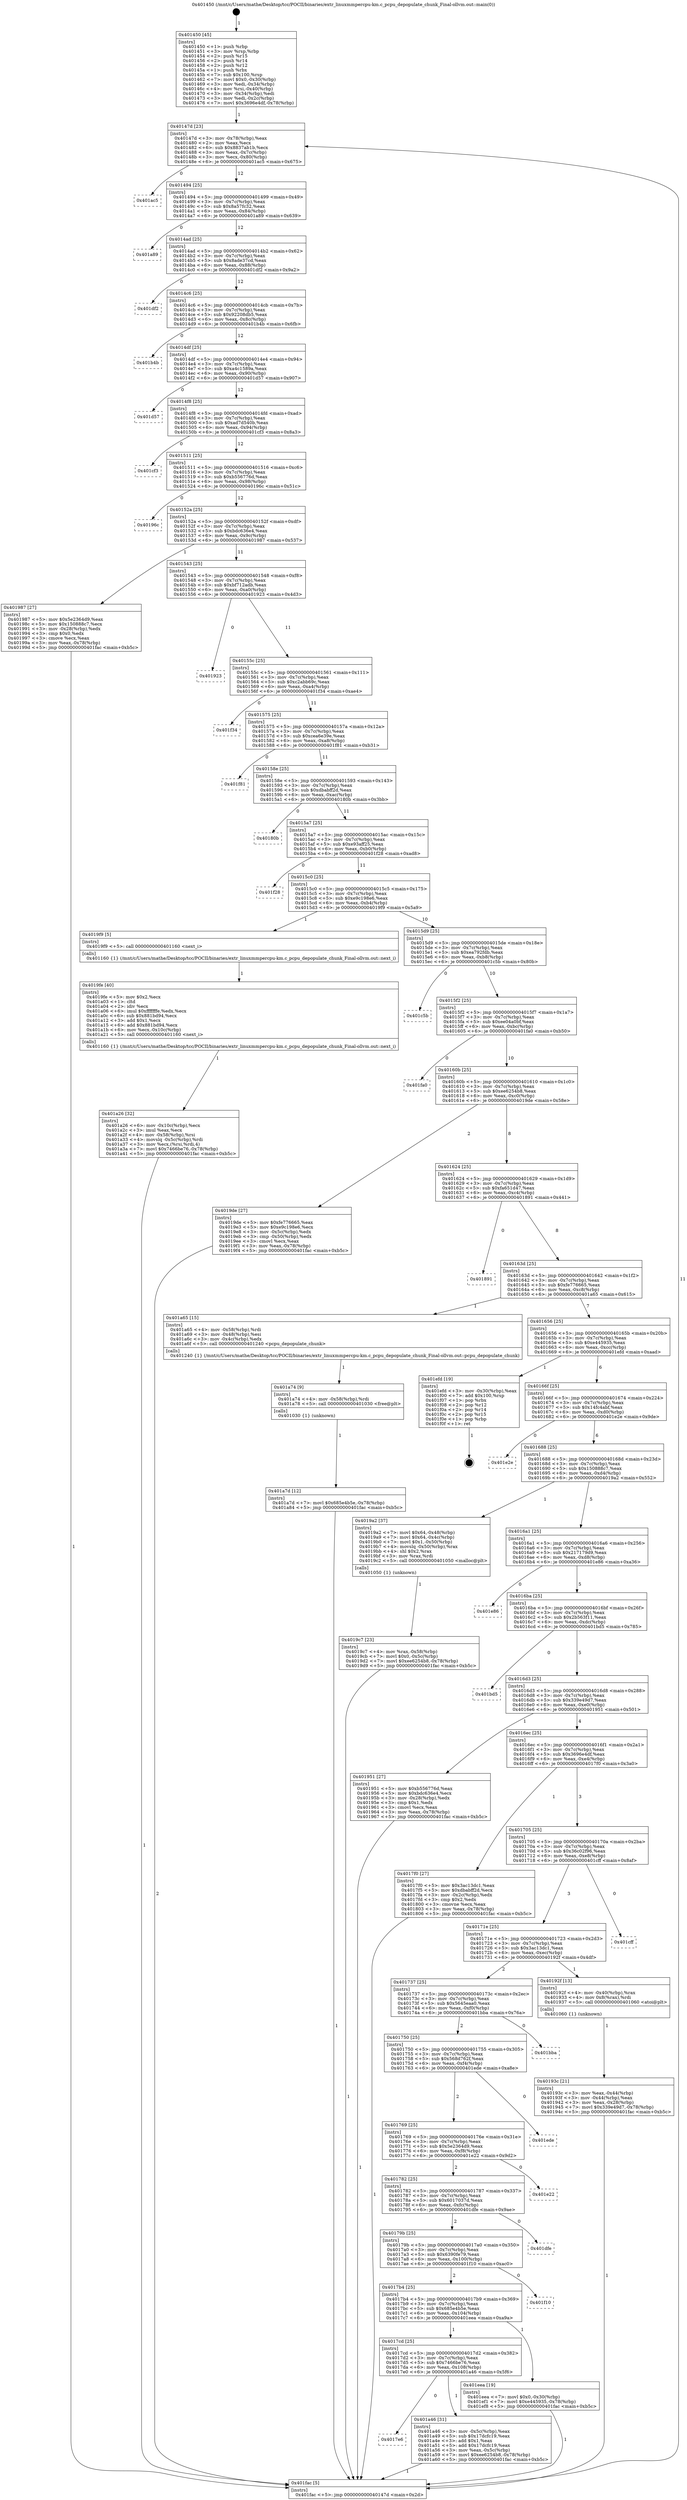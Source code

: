 digraph "0x401450" {
  label = "0x401450 (/mnt/c/Users/mathe/Desktop/tcc/POCII/binaries/extr_linuxmmpercpu-km.c_pcpu_depopulate_chunk_Final-ollvm.out::main(0))"
  labelloc = "t"
  node[shape=record]

  Entry [label="",width=0.3,height=0.3,shape=circle,fillcolor=black,style=filled]
  "0x40147d" [label="{
     0x40147d [23]\l
     | [instrs]\l
     &nbsp;&nbsp;0x40147d \<+3\>: mov -0x78(%rbp),%eax\l
     &nbsp;&nbsp;0x401480 \<+2\>: mov %eax,%ecx\l
     &nbsp;&nbsp;0x401482 \<+6\>: sub $0x8837ab1b,%ecx\l
     &nbsp;&nbsp;0x401488 \<+3\>: mov %eax,-0x7c(%rbp)\l
     &nbsp;&nbsp;0x40148b \<+3\>: mov %ecx,-0x80(%rbp)\l
     &nbsp;&nbsp;0x40148e \<+6\>: je 0000000000401ac5 \<main+0x675\>\l
  }"]
  "0x401ac5" [label="{
     0x401ac5\l
  }", style=dashed]
  "0x401494" [label="{
     0x401494 [25]\l
     | [instrs]\l
     &nbsp;&nbsp;0x401494 \<+5\>: jmp 0000000000401499 \<main+0x49\>\l
     &nbsp;&nbsp;0x401499 \<+3\>: mov -0x7c(%rbp),%eax\l
     &nbsp;&nbsp;0x40149c \<+5\>: sub $0x8a57fc32,%eax\l
     &nbsp;&nbsp;0x4014a1 \<+6\>: mov %eax,-0x84(%rbp)\l
     &nbsp;&nbsp;0x4014a7 \<+6\>: je 0000000000401a89 \<main+0x639\>\l
  }"]
  Exit [label="",width=0.3,height=0.3,shape=circle,fillcolor=black,style=filled,peripheries=2]
  "0x401a89" [label="{
     0x401a89\l
  }", style=dashed]
  "0x4014ad" [label="{
     0x4014ad [25]\l
     | [instrs]\l
     &nbsp;&nbsp;0x4014ad \<+5\>: jmp 00000000004014b2 \<main+0x62\>\l
     &nbsp;&nbsp;0x4014b2 \<+3\>: mov -0x7c(%rbp),%eax\l
     &nbsp;&nbsp;0x4014b5 \<+5\>: sub $0x8ade37cd,%eax\l
     &nbsp;&nbsp;0x4014ba \<+6\>: mov %eax,-0x88(%rbp)\l
     &nbsp;&nbsp;0x4014c0 \<+6\>: je 0000000000401df2 \<main+0x9a2\>\l
  }"]
  "0x401a7d" [label="{
     0x401a7d [12]\l
     | [instrs]\l
     &nbsp;&nbsp;0x401a7d \<+7\>: movl $0x685e4b5e,-0x78(%rbp)\l
     &nbsp;&nbsp;0x401a84 \<+5\>: jmp 0000000000401fac \<main+0xb5c\>\l
  }"]
  "0x401df2" [label="{
     0x401df2\l
  }", style=dashed]
  "0x4014c6" [label="{
     0x4014c6 [25]\l
     | [instrs]\l
     &nbsp;&nbsp;0x4014c6 \<+5\>: jmp 00000000004014cb \<main+0x7b\>\l
     &nbsp;&nbsp;0x4014cb \<+3\>: mov -0x7c(%rbp),%eax\l
     &nbsp;&nbsp;0x4014ce \<+5\>: sub $0x92208db5,%eax\l
     &nbsp;&nbsp;0x4014d3 \<+6\>: mov %eax,-0x8c(%rbp)\l
     &nbsp;&nbsp;0x4014d9 \<+6\>: je 0000000000401b4b \<main+0x6fb\>\l
  }"]
  "0x401a74" [label="{
     0x401a74 [9]\l
     | [instrs]\l
     &nbsp;&nbsp;0x401a74 \<+4\>: mov -0x58(%rbp),%rdi\l
     &nbsp;&nbsp;0x401a78 \<+5\>: call 0000000000401030 \<free@plt\>\l
     | [calls]\l
     &nbsp;&nbsp;0x401030 \{1\} (unknown)\l
  }"]
  "0x401b4b" [label="{
     0x401b4b\l
  }", style=dashed]
  "0x4014df" [label="{
     0x4014df [25]\l
     | [instrs]\l
     &nbsp;&nbsp;0x4014df \<+5\>: jmp 00000000004014e4 \<main+0x94\>\l
     &nbsp;&nbsp;0x4014e4 \<+3\>: mov -0x7c(%rbp),%eax\l
     &nbsp;&nbsp;0x4014e7 \<+5\>: sub $0xa4c1589a,%eax\l
     &nbsp;&nbsp;0x4014ec \<+6\>: mov %eax,-0x90(%rbp)\l
     &nbsp;&nbsp;0x4014f2 \<+6\>: je 0000000000401d57 \<main+0x907\>\l
  }"]
  "0x4017e6" [label="{
     0x4017e6\l
  }", style=dashed]
  "0x401d57" [label="{
     0x401d57\l
  }", style=dashed]
  "0x4014f8" [label="{
     0x4014f8 [25]\l
     | [instrs]\l
     &nbsp;&nbsp;0x4014f8 \<+5\>: jmp 00000000004014fd \<main+0xad\>\l
     &nbsp;&nbsp;0x4014fd \<+3\>: mov -0x7c(%rbp),%eax\l
     &nbsp;&nbsp;0x401500 \<+5\>: sub $0xad7d540b,%eax\l
     &nbsp;&nbsp;0x401505 \<+6\>: mov %eax,-0x94(%rbp)\l
     &nbsp;&nbsp;0x40150b \<+6\>: je 0000000000401cf3 \<main+0x8a3\>\l
  }"]
  "0x401a46" [label="{
     0x401a46 [31]\l
     | [instrs]\l
     &nbsp;&nbsp;0x401a46 \<+3\>: mov -0x5c(%rbp),%eax\l
     &nbsp;&nbsp;0x401a49 \<+5\>: sub $0x17dcfc19,%eax\l
     &nbsp;&nbsp;0x401a4e \<+3\>: add $0x1,%eax\l
     &nbsp;&nbsp;0x401a51 \<+5\>: add $0x17dcfc19,%eax\l
     &nbsp;&nbsp;0x401a56 \<+3\>: mov %eax,-0x5c(%rbp)\l
     &nbsp;&nbsp;0x401a59 \<+7\>: movl $0xee6254b8,-0x78(%rbp)\l
     &nbsp;&nbsp;0x401a60 \<+5\>: jmp 0000000000401fac \<main+0xb5c\>\l
  }"]
  "0x401cf3" [label="{
     0x401cf3\l
  }", style=dashed]
  "0x401511" [label="{
     0x401511 [25]\l
     | [instrs]\l
     &nbsp;&nbsp;0x401511 \<+5\>: jmp 0000000000401516 \<main+0xc6\>\l
     &nbsp;&nbsp;0x401516 \<+3\>: mov -0x7c(%rbp),%eax\l
     &nbsp;&nbsp;0x401519 \<+5\>: sub $0xb556776d,%eax\l
     &nbsp;&nbsp;0x40151e \<+6\>: mov %eax,-0x98(%rbp)\l
     &nbsp;&nbsp;0x401524 \<+6\>: je 000000000040196c \<main+0x51c\>\l
  }"]
  "0x4017cd" [label="{
     0x4017cd [25]\l
     | [instrs]\l
     &nbsp;&nbsp;0x4017cd \<+5\>: jmp 00000000004017d2 \<main+0x382\>\l
     &nbsp;&nbsp;0x4017d2 \<+3\>: mov -0x7c(%rbp),%eax\l
     &nbsp;&nbsp;0x4017d5 \<+5\>: sub $0x7466be76,%eax\l
     &nbsp;&nbsp;0x4017da \<+6\>: mov %eax,-0x108(%rbp)\l
     &nbsp;&nbsp;0x4017e0 \<+6\>: je 0000000000401a46 \<main+0x5f6\>\l
  }"]
  "0x40196c" [label="{
     0x40196c\l
  }", style=dashed]
  "0x40152a" [label="{
     0x40152a [25]\l
     | [instrs]\l
     &nbsp;&nbsp;0x40152a \<+5\>: jmp 000000000040152f \<main+0xdf\>\l
     &nbsp;&nbsp;0x40152f \<+3\>: mov -0x7c(%rbp),%eax\l
     &nbsp;&nbsp;0x401532 \<+5\>: sub $0xbdc636e4,%eax\l
     &nbsp;&nbsp;0x401537 \<+6\>: mov %eax,-0x9c(%rbp)\l
     &nbsp;&nbsp;0x40153d \<+6\>: je 0000000000401987 \<main+0x537\>\l
  }"]
  "0x401eea" [label="{
     0x401eea [19]\l
     | [instrs]\l
     &nbsp;&nbsp;0x401eea \<+7\>: movl $0x0,-0x30(%rbp)\l
     &nbsp;&nbsp;0x401ef1 \<+7\>: movl $0xe445935,-0x78(%rbp)\l
     &nbsp;&nbsp;0x401ef8 \<+5\>: jmp 0000000000401fac \<main+0xb5c\>\l
  }"]
  "0x401987" [label="{
     0x401987 [27]\l
     | [instrs]\l
     &nbsp;&nbsp;0x401987 \<+5\>: mov $0x5e2364d9,%eax\l
     &nbsp;&nbsp;0x40198c \<+5\>: mov $0x150888c7,%ecx\l
     &nbsp;&nbsp;0x401991 \<+3\>: mov -0x28(%rbp),%edx\l
     &nbsp;&nbsp;0x401994 \<+3\>: cmp $0x0,%edx\l
     &nbsp;&nbsp;0x401997 \<+3\>: cmove %ecx,%eax\l
     &nbsp;&nbsp;0x40199a \<+3\>: mov %eax,-0x78(%rbp)\l
     &nbsp;&nbsp;0x40199d \<+5\>: jmp 0000000000401fac \<main+0xb5c\>\l
  }"]
  "0x401543" [label="{
     0x401543 [25]\l
     | [instrs]\l
     &nbsp;&nbsp;0x401543 \<+5\>: jmp 0000000000401548 \<main+0xf8\>\l
     &nbsp;&nbsp;0x401548 \<+3\>: mov -0x7c(%rbp),%eax\l
     &nbsp;&nbsp;0x40154b \<+5\>: sub $0xbf712adb,%eax\l
     &nbsp;&nbsp;0x401550 \<+6\>: mov %eax,-0xa0(%rbp)\l
     &nbsp;&nbsp;0x401556 \<+6\>: je 0000000000401923 \<main+0x4d3\>\l
  }"]
  "0x4017b4" [label="{
     0x4017b4 [25]\l
     | [instrs]\l
     &nbsp;&nbsp;0x4017b4 \<+5\>: jmp 00000000004017b9 \<main+0x369\>\l
     &nbsp;&nbsp;0x4017b9 \<+3\>: mov -0x7c(%rbp),%eax\l
     &nbsp;&nbsp;0x4017bc \<+5\>: sub $0x685e4b5e,%eax\l
     &nbsp;&nbsp;0x4017c1 \<+6\>: mov %eax,-0x104(%rbp)\l
     &nbsp;&nbsp;0x4017c7 \<+6\>: je 0000000000401eea \<main+0xa9a\>\l
  }"]
  "0x401923" [label="{
     0x401923\l
  }", style=dashed]
  "0x40155c" [label="{
     0x40155c [25]\l
     | [instrs]\l
     &nbsp;&nbsp;0x40155c \<+5\>: jmp 0000000000401561 \<main+0x111\>\l
     &nbsp;&nbsp;0x401561 \<+3\>: mov -0x7c(%rbp),%eax\l
     &nbsp;&nbsp;0x401564 \<+5\>: sub $0xc2abb69c,%eax\l
     &nbsp;&nbsp;0x401569 \<+6\>: mov %eax,-0xa4(%rbp)\l
     &nbsp;&nbsp;0x40156f \<+6\>: je 0000000000401f34 \<main+0xae4\>\l
  }"]
  "0x401f10" [label="{
     0x401f10\l
  }", style=dashed]
  "0x401f34" [label="{
     0x401f34\l
  }", style=dashed]
  "0x401575" [label="{
     0x401575 [25]\l
     | [instrs]\l
     &nbsp;&nbsp;0x401575 \<+5\>: jmp 000000000040157a \<main+0x12a\>\l
     &nbsp;&nbsp;0x40157a \<+3\>: mov -0x7c(%rbp),%eax\l
     &nbsp;&nbsp;0x40157d \<+5\>: sub $0xcea6e39e,%eax\l
     &nbsp;&nbsp;0x401582 \<+6\>: mov %eax,-0xa8(%rbp)\l
     &nbsp;&nbsp;0x401588 \<+6\>: je 0000000000401f81 \<main+0xb31\>\l
  }"]
  "0x40179b" [label="{
     0x40179b [25]\l
     | [instrs]\l
     &nbsp;&nbsp;0x40179b \<+5\>: jmp 00000000004017a0 \<main+0x350\>\l
     &nbsp;&nbsp;0x4017a0 \<+3\>: mov -0x7c(%rbp),%eax\l
     &nbsp;&nbsp;0x4017a3 \<+5\>: sub $0x6390fe79,%eax\l
     &nbsp;&nbsp;0x4017a8 \<+6\>: mov %eax,-0x100(%rbp)\l
     &nbsp;&nbsp;0x4017ae \<+6\>: je 0000000000401f10 \<main+0xac0\>\l
  }"]
  "0x401f81" [label="{
     0x401f81\l
  }", style=dashed]
  "0x40158e" [label="{
     0x40158e [25]\l
     | [instrs]\l
     &nbsp;&nbsp;0x40158e \<+5\>: jmp 0000000000401593 \<main+0x143\>\l
     &nbsp;&nbsp;0x401593 \<+3\>: mov -0x7c(%rbp),%eax\l
     &nbsp;&nbsp;0x401596 \<+5\>: sub $0xdbabff2d,%eax\l
     &nbsp;&nbsp;0x40159b \<+6\>: mov %eax,-0xac(%rbp)\l
     &nbsp;&nbsp;0x4015a1 \<+6\>: je 000000000040180b \<main+0x3bb\>\l
  }"]
  "0x401dfe" [label="{
     0x401dfe\l
  }", style=dashed]
  "0x40180b" [label="{
     0x40180b\l
  }", style=dashed]
  "0x4015a7" [label="{
     0x4015a7 [25]\l
     | [instrs]\l
     &nbsp;&nbsp;0x4015a7 \<+5\>: jmp 00000000004015ac \<main+0x15c\>\l
     &nbsp;&nbsp;0x4015ac \<+3\>: mov -0x7c(%rbp),%eax\l
     &nbsp;&nbsp;0x4015af \<+5\>: sub $0xe93aff25,%eax\l
     &nbsp;&nbsp;0x4015b4 \<+6\>: mov %eax,-0xb0(%rbp)\l
     &nbsp;&nbsp;0x4015ba \<+6\>: je 0000000000401f28 \<main+0xad8\>\l
  }"]
  "0x401782" [label="{
     0x401782 [25]\l
     | [instrs]\l
     &nbsp;&nbsp;0x401782 \<+5\>: jmp 0000000000401787 \<main+0x337\>\l
     &nbsp;&nbsp;0x401787 \<+3\>: mov -0x7c(%rbp),%eax\l
     &nbsp;&nbsp;0x40178a \<+5\>: sub $0x6017037d,%eax\l
     &nbsp;&nbsp;0x40178f \<+6\>: mov %eax,-0xfc(%rbp)\l
     &nbsp;&nbsp;0x401795 \<+6\>: je 0000000000401dfe \<main+0x9ae\>\l
  }"]
  "0x401f28" [label="{
     0x401f28\l
  }", style=dashed]
  "0x4015c0" [label="{
     0x4015c0 [25]\l
     | [instrs]\l
     &nbsp;&nbsp;0x4015c0 \<+5\>: jmp 00000000004015c5 \<main+0x175\>\l
     &nbsp;&nbsp;0x4015c5 \<+3\>: mov -0x7c(%rbp),%eax\l
     &nbsp;&nbsp;0x4015c8 \<+5\>: sub $0xe9c198e6,%eax\l
     &nbsp;&nbsp;0x4015cd \<+6\>: mov %eax,-0xb4(%rbp)\l
     &nbsp;&nbsp;0x4015d3 \<+6\>: je 00000000004019f9 \<main+0x5a9\>\l
  }"]
  "0x401e22" [label="{
     0x401e22\l
  }", style=dashed]
  "0x4019f9" [label="{
     0x4019f9 [5]\l
     | [instrs]\l
     &nbsp;&nbsp;0x4019f9 \<+5\>: call 0000000000401160 \<next_i\>\l
     | [calls]\l
     &nbsp;&nbsp;0x401160 \{1\} (/mnt/c/Users/mathe/Desktop/tcc/POCII/binaries/extr_linuxmmpercpu-km.c_pcpu_depopulate_chunk_Final-ollvm.out::next_i)\l
  }"]
  "0x4015d9" [label="{
     0x4015d9 [25]\l
     | [instrs]\l
     &nbsp;&nbsp;0x4015d9 \<+5\>: jmp 00000000004015de \<main+0x18e\>\l
     &nbsp;&nbsp;0x4015de \<+3\>: mov -0x7c(%rbp),%eax\l
     &nbsp;&nbsp;0x4015e1 \<+5\>: sub $0xea792fdb,%eax\l
     &nbsp;&nbsp;0x4015e6 \<+6\>: mov %eax,-0xb8(%rbp)\l
     &nbsp;&nbsp;0x4015ec \<+6\>: je 0000000000401c5b \<main+0x80b\>\l
  }"]
  "0x401769" [label="{
     0x401769 [25]\l
     | [instrs]\l
     &nbsp;&nbsp;0x401769 \<+5\>: jmp 000000000040176e \<main+0x31e\>\l
     &nbsp;&nbsp;0x40176e \<+3\>: mov -0x7c(%rbp),%eax\l
     &nbsp;&nbsp;0x401771 \<+5\>: sub $0x5e2364d9,%eax\l
     &nbsp;&nbsp;0x401776 \<+6\>: mov %eax,-0xf8(%rbp)\l
     &nbsp;&nbsp;0x40177c \<+6\>: je 0000000000401e22 \<main+0x9d2\>\l
  }"]
  "0x401c5b" [label="{
     0x401c5b\l
  }", style=dashed]
  "0x4015f2" [label="{
     0x4015f2 [25]\l
     | [instrs]\l
     &nbsp;&nbsp;0x4015f2 \<+5\>: jmp 00000000004015f7 \<main+0x1a7\>\l
     &nbsp;&nbsp;0x4015f7 \<+3\>: mov -0x7c(%rbp),%eax\l
     &nbsp;&nbsp;0x4015fa \<+5\>: sub $0xee04a0bf,%eax\l
     &nbsp;&nbsp;0x4015ff \<+6\>: mov %eax,-0xbc(%rbp)\l
     &nbsp;&nbsp;0x401605 \<+6\>: je 0000000000401fa0 \<main+0xb50\>\l
  }"]
  "0x401ede" [label="{
     0x401ede\l
  }", style=dashed]
  "0x401fa0" [label="{
     0x401fa0\l
  }", style=dashed]
  "0x40160b" [label="{
     0x40160b [25]\l
     | [instrs]\l
     &nbsp;&nbsp;0x40160b \<+5\>: jmp 0000000000401610 \<main+0x1c0\>\l
     &nbsp;&nbsp;0x401610 \<+3\>: mov -0x7c(%rbp),%eax\l
     &nbsp;&nbsp;0x401613 \<+5\>: sub $0xee6254b8,%eax\l
     &nbsp;&nbsp;0x401618 \<+6\>: mov %eax,-0xc0(%rbp)\l
     &nbsp;&nbsp;0x40161e \<+6\>: je 00000000004019de \<main+0x58e\>\l
  }"]
  "0x401750" [label="{
     0x401750 [25]\l
     | [instrs]\l
     &nbsp;&nbsp;0x401750 \<+5\>: jmp 0000000000401755 \<main+0x305\>\l
     &nbsp;&nbsp;0x401755 \<+3\>: mov -0x7c(%rbp),%eax\l
     &nbsp;&nbsp;0x401758 \<+5\>: sub $0x568d762f,%eax\l
     &nbsp;&nbsp;0x40175d \<+6\>: mov %eax,-0xf4(%rbp)\l
     &nbsp;&nbsp;0x401763 \<+6\>: je 0000000000401ede \<main+0xa8e\>\l
  }"]
  "0x4019de" [label="{
     0x4019de [27]\l
     | [instrs]\l
     &nbsp;&nbsp;0x4019de \<+5\>: mov $0xfe776665,%eax\l
     &nbsp;&nbsp;0x4019e3 \<+5\>: mov $0xe9c198e6,%ecx\l
     &nbsp;&nbsp;0x4019e8 \<+3\>: mov -0x5c(%rbp),%edx\l
     &nbsp;&nbsp;0x4019eb \<+3\>: cmp -0x50(%rbp),%edx\l
     &nbsp;&nbsp;0x4019ee \<+3\>: cmovl %ecx,%eax\l
     &nbsp;&nbsp;0x4019f1 \<+3\>: mov %eax,-0x78(%rbp)\l
     &nbsp;&nbsp;0x4019f4 \<+5\>: jmp 0000000000401fac \<main+0xb5c\>\l
  }"]
  "0x401624" [label="{
     0x401624 [25]\l
     | [instrs]\l
     &nbsp;&nbsp;0x401624 \<+5\>: jmp 0000000000401629 \<main+0x1d9\>\l
     &nbsp;&nbsp;0x401629 \<+3\>: mov -0x7c(%rbp),%eax\l
     &nbsp;&nbsp;0x40162c \<+5\>: sub $0xfa651d47,%eax\l
     &nbsp;&nbsp;0x401631 \<+6\>: mov %eax,-0xc4(%rbp)\l
     &nbsp;&nbsp;0x401637 \<+6\>: je 0000000000401891 \<main+0x441\>\l
  }"]
  "0x401bba" [label="{
     0x401bba\l
  }", style=dashed]
  "0x401891" [label="{
     0x401891\l
  }", style=dashed]
  "0x40163d" [label="{
     0x40163d [25]\l
     | [instrs]\l
     &nbsp;&nbsp;0x40163d \<+5\>: jmp 0000000000401642 \<main+0x1f2\>\l
     &nbsp;&nbsp;0x401642 \<+3\>: mov -0x7c(%rbp),%eax\l
     &nbsp;&nbsp;0x401645 \<+5\>: sub $0xfe776665,%eax\l
     &nbsp;&nbsp;0x40164a \<+6\>: mov %eax,-0xc8(%rbp)\l
     &nbsp;&nbsp;0x401650 \<+6\>: je 0000000000401a65 \<main+0x615\>\l
  }"]
  "0x401a26" [label="{
     0x401a26 [32]\l
     | [instrs]\l
     &nbsp;&nbsp;0x401a26 \<+6\>: mov -0x10c(%rbp),%ecx\l
     &nbsp;&nbsp;0x401a2c \<+3\>: imul %eax,%ecx\l
     &nbsp;&nbsp;0x401a2f \<+4\>: mov -0x58(%rbp),%rsi\l
     &nbsp;&nbsp;0x401a33 \<+4\>: movslq -0x5c(%rbp),%rdi\l
     &nbsp;&nbsp;0x401a37 \<+3\>: mov %ecx,(%rsi,%rdi,4)\l
     &nbsp;&nbsp;0x401a3a \<+7\>: movl $0x7466be76,-0x78(%rbp)\l
     &nbsp;&nbsp;0x401a41 \<+5\>: jmp 0000000000401fac \<main+0xb5c\>\l
  }"]
  "0x401a65" [label="{
     0x401a65 [15]\l
     | [instrs]\l
     &nbsp;&nbsp;0x401a65 \<+4\>: mov -0x58(%rbp),%rdi\l
     &nbsp;&nbsp;0x401a69 \<+3\>: mov -0x48(%rbp),%esi\l
     &nbsp;&nbsp;0x401a6c \<+3\>: mov -0x4c(%rbp),%edx\l
     &nbsp;&nbsp;0x401a6f \<+5\>: call 0000000000401240 \<pcpu_depopulate_chunk\>\l
     | [calls]\l
     &nbsp;&nbsp;0x401240 \{1\} (/mnt/c/Users/mathe/Desktop/tcc/POCII/binaries/extr_linuxmmpercpu-km.c_pcpu_depopulate_chunk_Final-ollvm.out::pcpu_depopulate_chunk)\l
  }"]
  "0x401656" [label="{
     0x401656 [25]\l
     | [instrs]\l
     &nbsp;&nbsp;0x401656 \<+5\>: jmp 000000000040165b \<main+0x20b\>\l
     &nbsp;&nbsp;0x40165b \<+3\>: mov -0x7c(%rbp),%eax\l
     &nbsp;&nbsp;0x40165e \<+5\>: sub $0xe445935,%eax\l
     &nbsp;&nbsp;0x401663 \<+6\>: mov %eax,-0xcc(%rbp)\l
     &nbsp;&nbsp;0x401669 \<+6\>: je 0000000000401efd \<main+0xaad\>\l
  }"]
  "0x4019fe" [label="{
     0x4019fe [40]\l
     | [instrs]\l
     &nbsp;&nbsp;0x4019fe \<+5\>: mov $0x2,%ecx\l
     &nbsp;&nbsp;0x401a03 \<+1\>: cltd\l
     &nbsp;&nbsp;0x401a04 \<+2\>: idiv %ecx\l
     &nbsp;&nbsp;0x401a06 \<+6\>: imul $0xfffffffe,%edx,%ecx\l
     &nbsp;&nbsp;0x401a0c \<+6\>: sub $0x881bd94,%ecx\l
     &nbsp;&nbsp;0x401a12 \<+3\>: add $0x1,%ecx\l
     &nbsp;&nbsp;0x401a15 \<+6\>: add $0x881bd94,%ecx\l
     &nbsp;&nbsp;0x401a1b \<+6\>: mov %ecx,-0x10c(%rbp)\l
     &nbsp;&nbsp;0x401a21 \<+5\>: call 0000000000401160 \<next_i\>\l
     | [calls]\l
     &nbsp;&nbsp;0x401160 \{1\} (/mnt/c/Users/mathe/Desktop/tcc/POCII/binaries/extr_linuxmmpercpu-km.c_pcpu_depopulate_chunk_Final-ollvm.out::next_i)\l
  }"]
  "0x401efd" [label="{
     0x401efd [19]\l
     | [instrs]\l
     &nbsp;&nbsp;0x401efd \<+3\>: mov -0x30(%rbp),%eax\l
     &nbsp;&nbsp;0x401f00 \<+7\>: add $0x100,%rsp\l
     &nbsp;&nbsp;0x401f07 \<+1\>: pop %rbx\l
     &nbsp;&nbsp;0x401f08 \<+2\>: pop %r12\l
     &nbsp;&nbsp;0x401f0a \<+2\>: pop %r14\l
     &nbsp;&nbsp;0x401f0c \<+2\>: pop %r15\l
     &nbsp;&nbsp;0x401f0e \<+1\>: pop %rbp\l
     &nbsp;&nbsp;0x401f0f \<+1\>: ret\l
  }"]
  "0x40166f" [label="{
     0x40166f [25]\l
     | [instrs]\l
     &nbsp;&nbsp;0x40166f \<+5\>: jmp 0000000000401674 \<main+0x224\>\l
     &nbsp;&nbsp;0x401674 \<+3\>: mov -0x7c(%rbp),%eax\l
     &nbsp;&nbsp;0x401677 \<+5\>: sub $0x14fc4abf,%eax\l
     &nbsp;&nbsp;0x40167c \<+6\>: mov %eax,-0xd0(%rbp)\l
     &nbsp;&nbsp;0x401682 \<+6\>: je 0000000000401e2e \<main+0x9de\>\l
  }"]
  "0x4019c7" [label="{
     0x4019c7 [23]\l
     | [instrs]\l
     &nbsp;&nbsp;0x4019c7 \<+4\>: mov %rax,-0x58(%rbp)\l
     &nbsp;&nbsp;0x4019cb \<+7\>: movl $0x0,-0x5c(%rbp)\l
     &nbsp;&nbsp;0x4019d2 \<+7\>: movl $0xee6254b8,-0x78(%rbp)\l
     &nbsp;&nbsp;0x4019d9 \<+5\>: jmp 0000000000401fac \<main+0xb5c\>\l
  }"]
  "0x401e2e" [label="{
     0x401e2e\l
  }", style=dashed]
  "0x401688" [label="{
     0x401688 [25]\l
     | [instrs]\l
     &nbsp;&nbsp;0x401688 \<+5\>: jmp 000000000040168d \<main+0x23d\>\l
     &nbsp;&nbsp;0x40168d \<+3\>: mov -0x7c(%rbp),%eax\l
     &nbsp;&nbsp;0x401690 \<+5\>: sub $0x150888c7,%eax\l
     &nbsp;&nbsp;0x401695 \<+6\>: mov %eax,-0xd4(%rbp)\l
     &nbsp;&nbsp;0x40169b \<+6\>: je 00000000004019a2 \<main+0x552\>\l
  }"]
  "0x40193c" [label="{
     0x40193c [21]\l
     | [instrs]\l
     &nbsp;&nbsp;0x40193c \<+3\>: mov %eax,-0x44(%rbp)\l
     &nbsp;&nbsp;0x40193f \<+3\>: mov -0x44(%rbp),%eax\l
     &nbsp;&nbsp;0x401942 \<+3\>: mov %eax,-0x28(%rbp)\l
     &nbsp;&nbsp;0x401945 \<+7\>: movl $0x339e49d7,-0x78(%rbp)\l
     &nbsp;&nbsp;0x40194c \<+5\>: jmp 0000000000401fac \<main+0xb5c\>\l
  }"]
  "0x4019a2" [label="{
     0x4019a2 [37]\l
     | [instrs]\l
     &nbsp;&nbsp;0x4019a2 \<+7\>: movl $0x64,-0x48(%rbp)\l
     &nbsp;&nbsp;0x4019a9 \<+7\>: movl $0x64,-0x4c(%rbp)\l
     &nbsp;&nbsp;0x4019b0 \<+7\>: movl $0x1,-0x50(%rbp)\l
     &nbsp;&nbsp;0x4019b7 \<+4\>: movslq -0x50(%rbp),%rax\l
     &nbsp;&nbsp;0x4019bb \<+4\>: shl $0x2,%rax\l
     &nbsp;&nbsp;0x4019bf \<+3\>: mov %rax,%rdi\l
     &nbsp;&nbsp;0x4019c2 \<+5\>: call 0000000000401050 \<malloc@plt\>\l
     | [calls]\l
     &nbsp;&nbsp;0x401050 \{1\} (unknown)\l
  }"]
  "0x4016a1" [label="{
     0x4016a1 [25]\l
     | [instrs]\l
     &nbsp;&nbsp;0x4016a1 \<+5\>: jmp 00000000004016a6 \<main+0x256\>\l
     &nbsp;&nbsp;0x4016a6 \<+3\>: mov -0x7c(%rbp),%eax\l
     &nbsp;&nbsp;0x4016a9 \<+5\>: sub $0x217179d9,%eax\l
     &nbsp;&nbsp;0x4016ae \<+6\>: mov %eax,-0xd8(%rbp)\l
     &nbsp;&nbsp;0x4016b4 \<+6\>: je 0000000000401e86 \<main+0xa36\>\l
  }"]
  "0x401737" [label="{
     0x401737 [25]\l
     | [instrs]\l
     &nbsp;&nbsp;0x401737 \<+5\>: jmp 000000000040173c \<main+0x2ec\>\l
     &nbsp;&nbsp;0x40173c \<+3\>: mov -0x7c(%rbp),%eax\l
     &nbsp;&nbsp;0x40173f \<+5\>: sub $0x5645eaa0,%eax\l
     &nbsp;&nbsp;0x401744 \<+6\>: mov %eax,-0xf0(%rbp)\l
     &nbsp;&nbsp;0x40174a \<+6\>: je 0000000000401bba \<main+0x76a\>\l
  }"]
  "0x401e86" [label="{
     0x401e86\l
  }", style=dashed]
  "0x4016ba" [label="{
     0x4016ba [25]\l
     | [instrs]\l
     &nbsp;&nbsp;0x4016ba \<+5\>: jmp 00000000004016bf \<main+0x26f\>\l
     &nbsp;&nbsp;0x4016bf \<+3\>: mov -0x7c(%rbp),%eax\l
     &nbsp;&nbsp;0x4016c2 \<+5\>: sub $0x2b563f11,%eax\l
     &nbsp;&nbsp;0x4016c7 \<+6\>: mov %eax,-0xdc(%rbp)\l
     &nbsp;&nbsp;0x4016cd \<+6\>: je 0000000000401bd5 \<main+0x785\>\l
  }"]
  "0x40192f" [label="{
     0x40192f [13]\l
     | [instrs]\l
     &nbsp;&nbsp;0x40192f \<+4\>: mov -0x40(%rbp),%rax\l
     &nbsp;&nbsp;0x401933 \<+4\>: mov 0x8(%rax),%rdi\l
     &nbsp;&nbsp;0x401937 \<+5\>: call 0000000000401060 \<atoi@plt\>\l
     | [calls]\l
     &nbsp;&nbsp;0x401060 \{1\} (unknown)\l
  }"]
  "0x401bd5" [label="{
     0x401bd5\l
  }", style=dashed]
  "0x4016d3" [label="{
     0x4016d3 [25]\l
     | [instrs]\l
     &nbsp;&nbsp;0x4016d3 \<+5\>: jmp 00000000004016d8 \<main+0x288\>\l
     &nbsp;&nbsp;0x4016d8 \<+3\>: mov -0x7c(%rbp),%eax\l
     &nbsp;&nbsp;0x4016db \<+5\>: sub $0x339e49d7,%eax\l
     &nbsp;&nbsp;0x4016e0 \<+6\>: mov %eax,-0xe0(%rbp)\l
     &nbsp;&nbsp;0x4016e6 \<+6\>: je 0000000000401951 \<main+0x501\>\l
  }"]
  "0x40171e" [label="{
     0x40171e [25]\l
     | [instrs]\l
     &nbsp;&nbsp;0x40171e \<+5\>: jmp 0000000000401723 \<main+0x2d3\>\l
     &nbsp;&nbsp;0x401723 \<+3\>: mov -0x7c(%rbp),%eax\l
     &nbsp;&nbsp;0x401726 \<+5\>: sub $0x3ac13dc1,%eax\l
     &nbsp;&nbsp;0x40172b \<+6\>: mov %eax,-0xec(%rbp)\l
     &nbsp;&nbsp;0x401731 \<+6\>: je 000000000040192f \<main+0x4df\>\l
  }"]
  "0x401951" [label="{
     0x401951 [27]\l
     | [instrs]\l
     &nbsp;&nbsp;0x401951 \<+5\>: mov $0xb556776d,%eax\l
     &nbsp;&nbsp;0x401956 \<+5\>: mov $0xbdc636e4,%ecx\l
     &nbsp;&nbsp;0x40195b \<+3\>: mov -0x28(%rbp),%edx\l
     &nbsp;&nbsp;0x40195e \<+3\>: cmp $0x1,%edx\l
     &nbsp;&nbsp;0x401961 \<+3\>: cmovl %ecx,%eax\l
     &nbsp;&nbsp;0x401964 \<+3\>: mov %eax,-0x78(%rbp)\l
     &nbsp;&nbsp;0x401967 \<+5\>: jmp 0000000000401fac \<main+0xb5c\>\l
  }"]
  "0x4016ec" [label="{
     0x4016ec [25]\l
     | [instrs]\l
     &nbsp;&nbsp;0x4016ec \<+5\>: jmp 00000000004016f1 \<main+0x2a1\>\l
     &nbsp;&nbsp;0x4016f1 \<+3\>: mov -0x7c(%rbp),%eax\l
     &nbsp;&nbsp;0x4016f4 \<+5\>: sub $0x3696e4df,%eax\l
     &nbsp;&nbsp;0x4016f9 \<+6\>: mov %eax,-0xe4(%rbp)\l
     &nbsp;&nbsp;0x4016ff \<+6\>: je 00000000004017f0 \<main+0x3a0\>\l
  }"]
  "0x401cff" [label="{
     0x401cff\l
  }", style=dashed]
  "0x4017f0" [label="{
     0x4017f0 [27]\l
     | [instrs]\l
     &nbsp;&nbsp;0x4017f0 \<+5\>: mov $0x3ac13dc1,%eax\l
     &nbsp;&nbsp;0x4017f5 \<+5\>: mov $0xdbabff2d,%ecx\l
     &nbsp;&nbsp;0x4017fa \<+3\>: mov -0x2c(%rbp),%edx\l
     &nbsp;&nbsp;0x4017fd \<+3\>: cmp $0x2,%edx\l
     &nbsp;&nbsp;0x401800 \<+3\>: cmovne %ecx,%eax\l
     &nbsp;&nbsp;0x401803 \<+3\>: mov %eax,-0x78(%rbp)\l
     &nbsp;&nbsp;0x401806 \<+5\>: jmp 0000000000401fac \<main+0xb5c\>\l
  }"]
  "0x401705" [label="{
     0x401705 [25]\l
     | [instrs]\l
     &nbsp;&nbsp;0x401705 \<+5\>: jmp 000000000040170a \<main+0x2ba\>\l
     &nbsp;&nbsp;0x40170a \<+3\>: mov -0x7c(%rbp),%eax\l
     &nbsp;&nbsp;0x40170d \<+5\>: sub $0x36c02f96,%eax\l
     &nbsp;&nbsp;0x401712 \<+6\>: mov %eax,-0xe8(%rbp)\l
     &nbsp;&nbsp;0x401718 \<+6\>: je 0000000000401cff \<main+0x8af\>\l
  }"]
  "0x401fac" [label="{
     0x401fac [5]\l
     | [instrs]\l
     &nbsp;&nbsp;0x401fac \<+5\>: jmp 000000000040147d \<main+0x2d\>\l
  }"]
  "0x401450" [label="{
     0x401450 [45]\l
     | [instrs]\l
     &nbsp;&nbsp;0x401450 \<+1\>: push %rbp\l
     &nbsp;&nbsp;0x401451 \<+3\>: mov %rsp,%rbp\l
     &nbsp;&nbsp;0x401454 \<+2\>: push %r15\l
     &nbsp;&nbsp;0x401456 \<+2\>: push %r14\l
     &nbsp;&nbsp;0x401458 \<+2\>: push %r12\l
     &nbsp;&nbsp;0x40145a \<+1\>: push %rbx\l
     &nbsp;&nbsp;0x40145b \<+7\>: sub $0x100,%rsp\l
     &nbsp;&nbsp;0x401462 \<+7\>: movl $0x0,-0x30(%rbp)\l
     &nbsp;&nbsp;0x401469 \<+3\>: mov %edi,-0x34(%rbp)\l
     &nbsp;&nbsp;0x40146c \<+4\>: mov %rsi,-0x40(%rbp)\l
     &nbsp;&nbsp;0x401470 \<+3\>: mov -0x34(%rbp),%edi\l
     &nbsp;&nbsp;0x401473 \<+3\>: mov %edi,-0x2c(%rbp)\l
     &nbsp;&nbsp;0x401476 \<+7\>: movl $0x3696e4df,-0x78(%rbp)\l
  }"]
  Entry -> "0x401450" [label=" 1"]
  "0x40147d" -> "0x401ac5" [label=" 0"]
  "0x40147d" -> "0x401494" [label=" 12"]
  "0x401efd" -> Exit [label=" 1"]
  "0x401494" -> "0x401a89" [label=" 0"]
  "0x401494" -> "0x4014ad" [label=" 12"]
  "0x401eea" -> "0x401fac" [label=" 1"]
  "0x4014ad" -> "0x401df2" [label=" 0"]
  "0x4014ad" -> "0x4014c6" [label=" 12"]
  "0x401a7d" -> "0x401fac" [label=" 1"]
  "0x4014c6" -> "0x401b4b" [label=" 0"]
  "0x4014c6" -> "0x4014df" [label=" 12"]
  "0x401a74" -> "0x401a7d" [label=" 1"]
  "0x4014df" -> "0x401d57" [label=" 0"]
  "0x4014df" -> "0x4014f8" [label=" 12"]
  "0x401a65" -> "0x401a74" [label=" 1"]
  "0x4014f8" -> "0x401cf3" [label=" 0"]
  "0x4014f8" -> "0x401511" [label=" 12"]
  "0x401a46" -> "0x401fac" [label=" 1"]
  "0x401511" -> "0x40196c" [label=" 0"]
  "0x401511" -> "0x40152a" [label=" 12"]
  "0x4017cd" -> "0x401a46" [label=" 1"]
  "0x40152a" -> "0x401987" [label=" 1"]
  "0x40152a" -> "0x401543" [label=" 11"]
  "0x4017cd" -> "0x4017e6" [label=" 0"]
  "0x401543" -> "0x401923" [label=" 0"]
  "0x401543" -> "0x40155c" [label=" 11"]
  "0x4017b4" -> "0x401eea" [label=" 1"]
  "0x40155c" -> "0x401f34" [label=" 0"]
  "0x40155c" -> "0x401575" [label=" 11"]
  "0x4017b4" -> "0x4017cd" [label=" 1"]
  "0x401575" -> "0x401f81" [label=" 0"]
  "0x401575" -> "0x40158e" [label=" 11"]
  "0x40179b" -> "0x401f10" [label=" 0"]
  "0x40158e" -> "0x40180b" [label=" 0"]
  "0x40158e" -> "0x4015a7" [label=" 11"]
  "0x40179b" -> "0x4017b4" [label=" 2"]
  "0x4015a7" -> "0x401f28" [label=" 0"]
  "0x4015a7" -> "0x4015c0" [label=" 11"]
  "0x401782" -> "0x401dfe" [label=" 0"]
  "0x4015c0" -> "0x4019f9" [label=" 1"]
  "0x4015c0" -> "0x4015d9" [label=" 10"]
  "0x401782" -> "0x40179b" [label=" 2"]
  "0x4015d9" -> "0x401c5b" [label=" 0"]
  "0x4015d9" -> "0x4015f2" [label=" 10"]
  "0x401769" -> "0x401e22" [label=" 0"]
  "0x4015f2" -> "0x401fa0" [label=" 0"]
  "0x4015f2" -> "0x40160b" [label=" 10"]
  "0x401769" -> "0x401782" [label=" 2"]
  "0x40160b" -> "0x4019de" [label=" 2"]
  "0x40160b" -> "0x401624" [label=" 8"]
  "0x401750" -> "0x401ede" [label=" 0"]
  "0x401624" -> "0x401891" [label=" 0"]
  "0x401624" -> "0x40163d" [label=" 8"]
  "0x401750" -> "0x401769" [label=" 2"]
  "0x40163d" -> "0x401a65" [label=" 1"]
  "0x40163d" -> "0x401656" [label=" 7"]
  "0x401737" -> "0x401bba" [label=" 0"]
  "0x401656" -> "0x401efd" [label=" 1"]
  "0x401656" -> "0x40166f" [label=" 6"]
  "0x401737" -> "0x401750" [label=" 2"]
  "0x40166f" -> "0x401e2e" [label=" 0"]
  "0x40166f" -> "0x401688" [label=" 6"]
  "0x401a26" -> "0x401fac" [label=" 1"]
  "0x401688" -> "0x4019a2" [label=" 1"]
  "0x401688" -> "0x4016a1" [label=" 5"]
  "0x4019fe" -> "0x401a26" [label=" 1"]
  "0x4016a1" -> "0x401e86" [label=" 0"]
  "0x4016a1" -> "0x4016ba" [label=" 5"]
  "0x4019f9" -> "0x4019fe" [label=" 1"]
  "0x4016ba" -> "0x401bd5" [label=" 0"]
  "0x4016ba" -> "0x4016d3" [label=" 5"]
  "0x4019de" -> "0x401fac" [label=" 2"]
  "0x4016d3" -> "0x401951" [label=" 1"]
  "0x4016d3" -> "0x4016ec" [label=" 4"]
  "0x4019a2" -> "0x4019c7" [label=" 1"]
  "0x4016ec" -> "0x4017f0" [label=" 1"]
  "0x4016ec" -> "0x401705" [label=" 3"]
  "0x4017f0" -> "0x401fac" [label=" 1"]
  "0x401450" -> "0x40147d" [label=" 1"]
  "0x401fac" -> "0x40147d" [label=" 11"]
  "0x401987" -> "0x401fac" [label=" 1"]
  "0x401705" -> "0x401cff" [label=" 0"]
  "0x401705" -> "0x40171e" [label=" 3"]
  "0x4019c7" -> "0x401fac" [label=" 1"]
  "0x40171e" -> "0x40192f" [label=" 1"]
  "0x40171e" -> "0x401737" [label=" 2"]
  "0x40192f" -> "0x40193c" [label=" 1"]
  "0x40193c" -> "0x401fac" [label=" 1"]
  "0x401951" -> "0x401fac" [label=" 1"]
}
